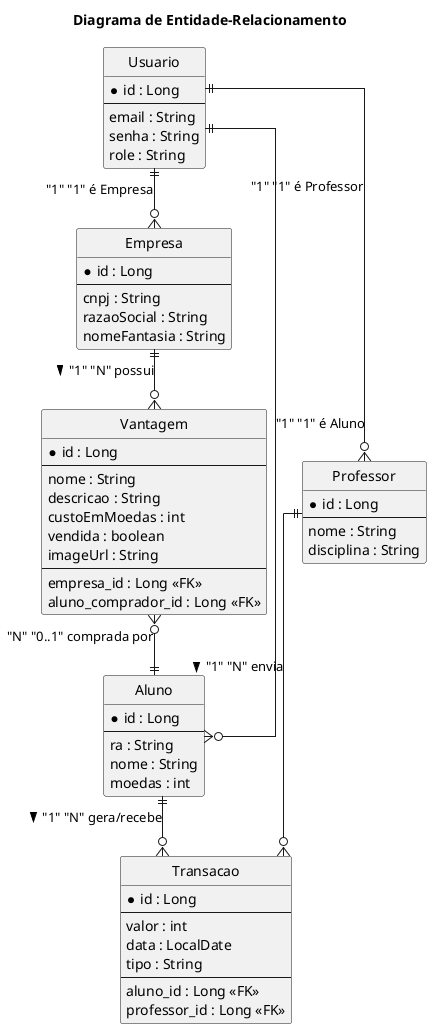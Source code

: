 @startuml Diagrama Entidade Relacionamento
skinparam linetype ortho
skinparam handwritten false
hide circle
hide empty members

title Diagrama de Entidade-Relacionamento

entity Usuario {
  * id : Long
  --
  email : String
  senha : String
  role : String
}

entity Aluno {
  * id : Long
  --
  ra : String
  nome : String
  moedas : int
}

entity Professor {
  * id : Long
  --
  nome : String
  disciplina : String
}

entity Empresa {
  * id : Long
  --
  cnpj : String
  razaoSocial : String
  nomeFantasia : String
}

entity Vantagem {
  * id : Long
  --
  nome : String
  descricao : String
  custoEmMoedas : int
  vendida : boolean
  imageUrl : String
  --
  empresa_id : Long <<FK>>
  aluno_comprador_id : Long <<FK>>
}

entity Transacao {
  * id : Long
  --
  valor : int
  data : LocalDate
  tipo : String
  --
  aluno_id : Long <<FK>>
  professor_id : Long <<FK>>
}

' Relacionamentos de Herança/Especialização (representado como 1-1 se houver uma tabela para cada subtipo)
Usuario ||--o{ Aluno : "1" "1" é Aluno
Usuario ||--o{ Professor : "1" "1" é Professor
Usuario ||--o{ Empresa : "1" "1" é Empresa

' Relacionamentos de Associação
Empresa ||--o{ Vantagem : "1" "N" possui >
Vantagem }o--|| Aluno : "N" "0..1" comprada por

Aluno ||--o{ Transacao : "1" "N" gera/recebe >
Professor ||--o{ Transacao : "1" "N" envia >

@enduml
